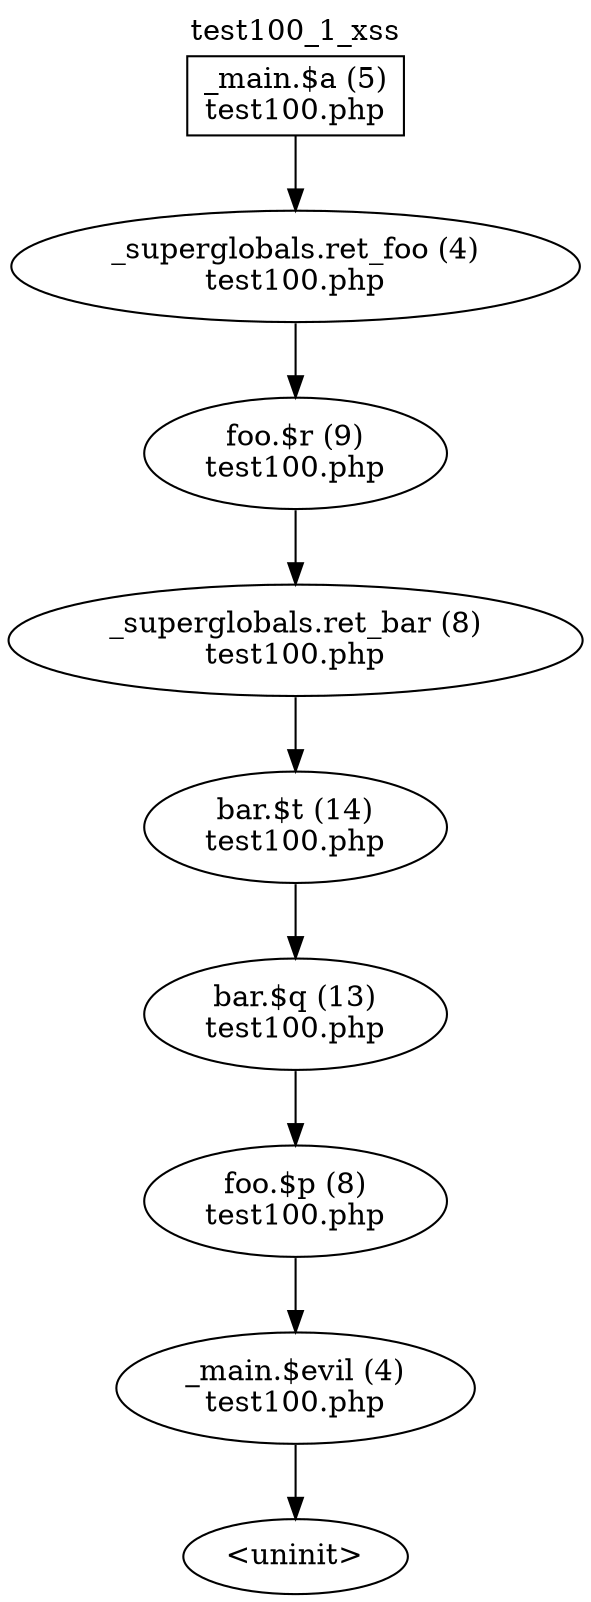 digraph cfg {
  label="test100_1_xss";
  labelloc=t;
  n1 [shape=box, label="_main.$a (5)\ntest100.php"];
  n2 [shape=ellipse, label="_superglobals.ret_foo (4)\ntest100.php"];
  n3 [shape=ellipse, label="foo.$r (9)\ntest100.php"];
  n4 [shape=ellipse, label="_superglobals.ret_bar (8)\ntest100.php"];
  n5 [shape=ellipse, label="bar.$t (14)\ntest100.php"];
  n6 [shape=ellipse, label="bar.$q (13)\ntest100.php"];
  n7 [shape=ellipse, label="foo.$p (8)\ntest100.php"];
  n8 [shape=ellipse, label="_main.$evil (4)\ntest100.php"];
  n9 [shape=ellipse, label="<uninit>"];
  n1 -> n2;
  n2 -> n3;
  n3 -> n4;
  n4 -> n5;
  n5 -> n6;
  n6 -> n7;
  n7 -> n8;
  n8 -> n9;
}
